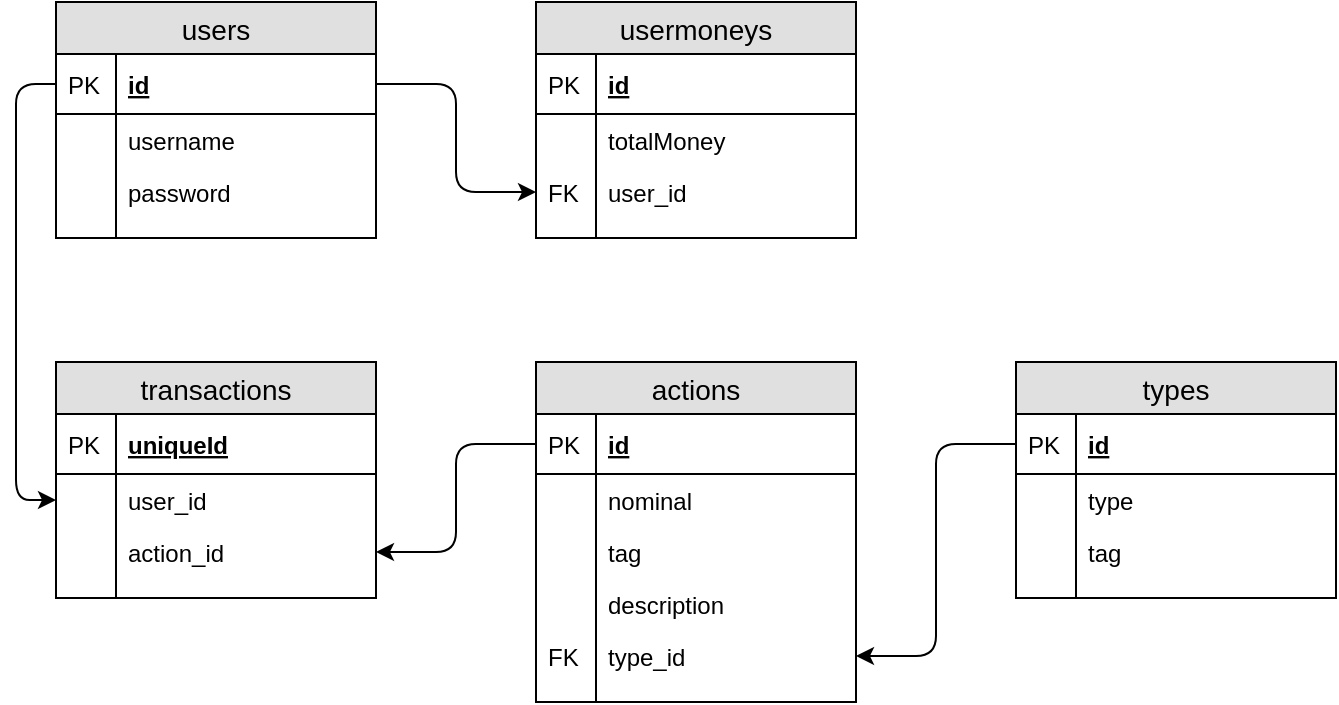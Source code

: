 <mxfile version="12.4.3" type="device" pages="1"><diagram id="ONN73Zl_nfn77dfhbfpN" name="Page-1"><mxGraphModel dx="868" dy="496" grid="1" gridSize="10" guides="1" tooltips="1" connect="1" arrows="1" fold="1" page="1" pageScale="1" pageWidth="850" pageHeight="1100" math="0" shadow="0"><root><mxCell id="0"/><mxCell id="1" parent="0"/><mxCell id="PqbCa-lwHzJ4wrfuf8V5-1" value="users" style="swimlane;fontStyle=0;childLayout=stackLayout;horizontal=1;startSize=26;fillColor=#e0e0e0;horizontalStack=0;resizeParent=1;resizeParentMax=0;resizeLast=0;collapsible=1;marginBottom=0;swimlaneFillColor=#ffffff;align=center;fontSize=14;" vertex="1" parent="1"><mxGeometry x="100" y="100" width="160" height="118" as="geometry"/></mxCell><mxCell id="PqbCa-lwHzJ4wrfuf8V5-48" value="id" style="shape=partialRectangle;top=0;left=0;right=0;bottom=1;align=left;verticalAlign=middle;fillColor=none;spacingLeft=34;spacingRight=4;overflow=hidden;rotatable=0;points=[[0,0.5],[1,0.5]];portConstraint=eastwest;dropTarget=0;fontStyle=5;fontSize=12;" vertex="1" parent="PqbCa-lwHzJ4wrfuf8V5-1"><mxGeometry y="26" width="160" height="30" as="geometry"/></mxCell><mxCell id="PqbCa-lwHzJ4wrfuf8V5-49" value="PK" style="shape=partialRectangle;top=0;left=0;bottom=0;fillColor=none;align=left;verticalAlign=middle;spacingLeft=4;spacingRight=4;overflow=hidden;rotatable=0;points=[];portConstraint=eastwest;part=1;fontSize=12;" vertex="1" connectable="0" parent="PqbCa-lwHzJ4wrfuf8V5-48"><mxGeometry width="30" height="30" as="geometry"/></mxCell><mxCell id="PqbCa-lwHzJ4wrfuf8V5-4" value="username" style="shape=partialRectangle;top=0;left=0;right=0;bottom=0;align=left;verticalAlign=top;fillColor=none;spacingLeft=34;spacingRight=4;overflow=hidden;rotatable=0;points=[[0,0.5],[1,0.5]];portConstraint=eastwest;dropTarget=0;fontSize=12;" vertex="1" parent="PqbCa-lwHzJ4wrfuf8V5-1"><mxGeometry y="56" width="160" height="26" as="geometry"/></mxCell><mxCell id="PqbCa-lwHzJ4wrfuf8V5-5" value="" style="shape=partialRectangle;top=0;left=0;bottom=0;fillColor=none;align=left;verticalAlign=top;spacingLeft=4;spacingRight=4;overflow=hidden;rotatable=0;points=[];portConstraint=eastwest;part=1;fontSize=12;" vertex="1" connectable="0" parent="PqbCa-lwHzJ4wrfuf8V5-4"><mxGeometry width="30" height="26" as="geometry"/></mxCell><mxCell id="PqbCa-lwHzJ4wrfuf8V5-6" value="password" style="shape=partialRectangle;top=0;left=0;right=0;bottom=0;align=left;verticalAlign=top;fillColor=none;spacingLeft=34;spacingRight=4;overflow=hidden;rotatable=0;points=[[0,0.5],[1,0.5]];portConstraint=eastwest;dropTarget=0;fontSize=12;" vertex="1" parent="PqbCa-lwHzJ4wrfuf8V5-1"><mxGeometry y="82" width="160" height="26" as="geometry"/></mxCell><mxCell id="PqbCa-lwHzJ4wrfuf8V5-7" value="" style="shape=partialRectangle;top=0;left=0;bottom=0;fillColor=none;align=left;verticalAlign=top;spacingLeft=4;spacingRight=4;overflow=hidden;rotatable=0;points=[];portConstraint=eastwest;part=1;fontSize=12;" vertex="1" connectable="0" parent="PqbCa-lwHzJ4wrfuf8V5-6"><mxGeometry width="30" height="26" as="geometry"/></mxCell><mxCell id="PqbCa-lwHzJ4wrfuf8V5-10" value="" style="shape=partialRectangle;top=0;left=0;right=0;bottom=0;align=left;verticalAlign=top;fillColor=none;spacingLeft=34;spacingRight=4;overflow=hidden;rotatable=0;points=[[0,0.5],[1,0.5]];portConstraint=eastwest;dropTarget=0;fontSize=12;" vertex="1" parent="PqbCa-lwHzJ4wrfuf8V5-1"><mxGeometry y="108" width="160" height="10" as="geometry"/></mxCell><mxCell id="PqbCa-lwHzJ4wrfuf8V5-11" value="" style="shape=partialRectangle;top=0;left=0;bottom=0;fillColor=none;align=left;verticalAlign=top;spacingLeft=4;spacingRight=4;overflow=hidden;rotatable=0;points=[];portConstraint=eastwest;part=1;fontSize=12;" vertex="1" connectable="0" parent="PqbCa-lwHzJ4wrfuf8V5-10"><mxGeometry width="30" height="10" as="geometry"/></mxCell><mxCell id="PqbCa-lwHzJ4wrfuf8V5-12" value="usermoneys" style="swimlane;fontStyle=0;childLayout=stackLayout;horizontal=1;startSize=26;fillColor=#e0e0e0;horizontalStack=0;resizeParent=1;resizeParentMax=0;resizeLast=0;collapsible=1;marginBottom=0;swimlaneFillColor=#ffffff;align=center;fontSize=14;" vertex="1" parent="1"><mxGeometry x="340" y="100" width="160" height="118" as="geometry"/></mxCell><mxCell id="PqbCa-lwHzJ4wrfuf8V5-13" value="id" style="shape=partialRectangle;top=0;left=0;right=0;bottom=1;align=left;verticalAlign=middle;fillColor=none;spacingLeft=34;spacingRight=4;overflow=hidden;rotatable=0;points=[[0,0.5],[1,0.5]];portConstraint=eastwest;dropTarget=0;fontStyle=5;fontSize=12;" vertex="1" parent="PqbCa-lwHzJ4wrfuf8V5-12"><mxGeometry y="26" width="160" height="30" as="geometry"/></mxCell><mxCell id="PqbCa-lwHzJ4wrfuf8V5-14" value="PK" style="shape=partialRectangle;top=0;left=0;bottom=0;fillColor=none;align=left;verticalAlign=middle;spacingLeft=4;spacingRight=4;overflow=hidden;rotatable=0;points=[];portConstraint=eastwest;part=1;fontSize=12;" vertex="1" connectable="0" parent="PqbCa-lwHzJ4wrfuf8V5-13"><mxGeometry width="30" height="30" as="geometry"/></mxCell><mxCell id="PqbCa-lwHzJ4wrfuf8V5-15" value="totalMoney" style="shape=partialRectangle;top=0;left=0;right=0;bottom=0;align=left;verticalAlign=top;fillColor=none;spacingLeft=34;spacingRight=4;overflow=hidden;rotatable=0;points=[[0,0.5],[1,0.5]];portConstraint=eastwest;dropTarget=0;fontSize=12;" vertex="1" parent="PqbCa-lwHzJ4wrfuf8V5-12"><mxGeometry y="56" width="160" height="26" as="geometry"/></mxCell><mxCell id="PqbCa-lwHzJ4wrfuf8V5-16" value="" style="shape=partialRectangle;top=0;left=0;bottom=0;fillColor=none;align=left;verticalAlign=top;spacingLeft=4;spacingRight=4;overflow=hidden;rotatable=0;points=[];portConstraint=eastwest;part=1;fontSize=12;" vertex="1" connectable="0" parent="PqbCa-lwHzJ4wrfuf8V5-15"><mxGeometry width="30" height="26" as="geometry"/></mxCell><mxCell id="PqbCa-lwHzJ4wrfuf8V5-17" value="user_id" style="shape=partialRectangle;top=0;left=0;right=0;bottom=0;align=left;verticalAlign=top;fillColor=none;spacingLeft=34;spacingRight=4;overflow=hidden;rotatable=0;points=[[0,0.5],[1,0.5]];portConstraint=eastwest;dropTarget=0;fontSize=12;" vertex="1" parent="PqbCa-lwHzJ4wrfuf8V5-12"><mxGeometry y="82" width="160" height="26" as="geometry"/></mxCell><mxCell id="PqbCa-lwHzJ4wrfuf8V5-18" value="FK" style="shape=partialRectangle;top=0;left=0;bottom=0;fillColor=none;align=left;verticalAlign=top;spacingLeft=4;spacingRight=4;overflow=hidden;rotatable=0;points=[];portConstraint=eastwest;part=1;fontSize=12;" vertex="1" connectable="0" parent="PqbCa-lwHzJ4wrfuf8V5-17"><mxGeometry width="30" height="26" as="geometry"/></mxCell><mxCell id="PqbCa-lwHzJ4wrfuf8V5-21" value="" style="shape=partialRectangle;top=0;left=0;right=0;bottom=0;align=left;verticalAlign=top;fillColor=none;spacingLeft=34;spacingRight=4;overflow=hidden;rotatable=0;points=[[0,0.5],[1,0.5]];portConstraint=eastwest;dropTarget=0;fontSize=12;" vertex="1" parent="PqbCa-lwHzJ4wrfuf8V5-12"><mxGeometry y="108" width="160" height="10" as="geometry"/></mxCell><mxCell id="PqbCa-lwHzJ4wrfuf8V5-22" value="" style="shape=partialRectangle;top=0;left=0;bottom=0;fillColor=none;align=left;verticalAlign=top;spacingLeft=4;spacingRight=4;overflow=hidden;rotatable=0;points=[];portConstraint=eastwest;part=1;fontSize=12;" vertex="1" connectable="0" parent="PqbCa-lwHzJ4wrfuf8V5-21"><mxGeometry width="30" height="10" as="geometry"/></mxCell><mxCell id="PqbCa-lwHzJ4wrfuf8V5-23" value="" style="edgeStyle=orthogonalEdgeStyle;rounded=1;orthogonalLoop=1;jettySize=auto;html=1;entryX=0;entryY=0.5;entryDx=0;entryDy=0;exitX=1;exitY=0.5;exitDx=0;exitDy=0;" edge="1" parent="1" source="PqbCa-lwHzJ4wrfuf8V5-48" target="PqbCa-lwHzJ4wrfuf8V5-17"><mxGeometry relative="1" as="geometry"><mxPoint x="260" y="171" as="sourcePoint"/></mxGeometry></mxCell><mxCell id="PqbCa-lwHzJ4wrfuf8V5-24" value="actions" style="swimlane;fontStyle=0;childLayout=stackLayout;horizontal=1;startSize=26;fillColor=#e0e0e0;horizontalStack=0;resizeParent=1;resizeParentMax=0;resizeLast=0;collapsible=1;marginBottom=0;swimlaneFillColor=#ffffff;align=center;fontSize=14;" vertex="1" parent="1"><mxGeometry x="340" y="280" width="160" height="170" as="geometry"/></mxCell><mxCell id="PqbCa-lwHzJ4wrfuf8V5-25" value="id" style="shape=partialRectangle;top=0;left=0;right=0;bottom=1;align=left;verticalAlign=middle;fillColor=none;spacingLeft=34;spacingRight=4;overflow=hidden;rotatable=0;points=[[0,0.5],[1,0.5]];portConstraint=eastwest;dropTarget=0;fontStyle=5;fontSize=12;" vertex="1" parent="PqbCa-lwHzJ4wrfuf8V5-24"><mxGeometry y="26" width="160" height="30" as="geometry"/></mxCell><mxCell id="PqbCa-lwHzJ4wrfuf8V5-26" value="PK" style="shape=partialRectangle;top=0;left=0;bottom=0;fillColor=none;align=left;verticalAlign=middle;spacingLeft=4;spacingRight=4;overflow=hidden;rotatable=0;points=[];portConstraint=eastwest;part=1;fontSize=12;" vertex="1" connectable="0" parent="PqbCa-lwHzJ4wrfuf8V5-25"><mxGeometry width="30" height="30" as="geometry"/></mxCell><mxCell id="PqbCa-lwHzJ4wrfuf8V5-27" value="nominal" style="shape=partialRectangle;top=0;left=0;right=0;bottom=0;align=left;verticalAlign=top;fillColor=none;spacingLeft=34;spacingRight=4;overflow=hidden;rotatable=0;points=[[0,0.5],[1,0.5]];portConstraint=eastwest;dropTarget=0;fontSize=12;" vertex="1" parent="PqbCa-lwHzJ4wrfuf8V5-24"><mxGeometry y="56" width="160" height="26" as="geometry"/></mxCell><mxCell id="PqbCa-lwHzJ4wrfuf8V5-28" value="" style="shape=partialRectangle;top=0;left=0;bottom=0;fillColor=none;align=left;verticalAlign=top;spacingLeft=4;spacingRight=4;overflow=hidden;rotatable=0;points=[];portConstraint=eastwest;part=1;fontSize=12;" vertex="1" connectable="0" parent="PqbCa-lwHzJ4wrfuf8V5-27"><mxGeometry width="30" height="26" as="geometry"/></mxCell><mxCell id="PqbCa-lwHzJ4wrfuf8V5-31" value="tag" style="shape=partialRectangle;top=0;left=0;right=0;bottom=0;align=left;verticalAlign=top;fillColor=none;spacingLeft=34;spacingRight=4;overflow=hidden;rotatable=0;points=[[0,0.5],[1,0.5]];portConstraint=eastwest;dropTarget=0;fontSize=12;" vertex="1" parent="PqbCa-lwHzJ4wrfuf8V5-24"><mxGeometry y="82" width="160" height="26" as="geometry"/></mxCell><mxCell id="PqbCa-lwHzJ4wrfuf8V5-32" value="" style="shape=partialRectangle;top=0;left=0;bottom=0;fillColor=none;align=left;verticalAlign=top;spacingLeft=4;spacingRight=4;overflow=hidden;rotatable=0;points=[];portConstraint=eastwest;part=1;fontSize=12;" vertex="1" connectable="0" parent="PqbCa-lwHzJ4wrfuf8V5-31"><mxGeometry width="30" height="26" as="geometry"/></mxCell><mxCell id="PqbCa-lwHzJ4wrfuf8V5-35" value="description" style="shape=partialRectangle;top=0;left=0;right=0;bottom=0;align=left;verticalAlign=top;fillColor=none;spacingLeft=34;spacingRight=4;overflow=hidden;rotatable=0;points=[[0,0.5],[1,0.5]];portConstraint=eastwest;dropTarget=0;fontSize=12;" vertex="1" parent="PqbCa-lwHzJ4wrfuf8V5-24"><mxGeometry y="108" width="160" height="26" as="geometry"/></mxCell><mxCell id="PqbCa-lwHzJ4wrfuf8V5-36" value="" style="shape=partialRectangle;top=0;left=0;bottom=0;fillColor=none;align=left;verticalAlign=top;spacingLeft=4;spacingRight=4;overflow=hidden;rotatable=0;points=[];portConstraint=eastwest;part=1;fontSize=12;" vertex="1" connectable="0" parent="PqbCa-lwHzJ4wrfuf8V5-35"><mxGeometry width="30" height="26" as="geometry"/></mxCell><mxCell id="PqbCa-lwHzJ4wrfuf8V5-29" value="type_id" style="shape=partialRectangle;top=0;left=0;right=0;bottom=0;align=left;verticalAlign=top;fillColor=none;spacingLeft=34;spacingRight=4;overflow=hidden;rotatable=0;points=[[0,0.5],[1,0.5]];portConstraint=eastwest;dropTarget=0;fontSize=12;" vertex="1" parent="PqbCa-lwHzJ4wrfuf8V5-24"><mxGeometry y="134" width="160" height="26" as="geometry"/></mxCell><mxCell id="PqbCa-lwHzJ4wrfuf8V5-30" value="FK" style="shape=partialRectangle;top=0;left=0;bottom=0;fillColor=none;align=left;verticalAlign=top;spacingLeft=4;spacingRight=4;overflow=hidden;rotatable=0;points=[];portConstraint=eastwest;part=1;fontSize=12;" vertex="1" connectable="0" parent="PqbCa-lwHzJ4wrfuf8V5-29"><mxGeometry width="30" height="26" as="geometry"/></mxCell><mxCell id="PqbCa-lwHzJ4wrfuf8V5-33" value="" style="shape=partialRectangle;top=0;left=0;right=0;bottom=0;align=left;verticalAlign=top;fillColor=none;spacingLeft=34;spacingRight=4;overflow=hidden;rotatable=0;points=[[0,0.5],[1,0.5]];portConstraint=eastwest;dropTarget=0;fontSize=12;" vertex="1" parent="PqbCa-lwHzJ4wrfuf8V5-24"><mxGeometry y="160" width="160" height="10" as="geometry"/></mxCell><mxCell id="PqbCa-lwHzJ4wrfuf8V5-34" value="" style="shape=partialRectangle;top=0;left=0;bottom=0;fillColor=none;align=left;verticalAlign=top;spacingLeft=4;spacingRight=4;overflow=hidden;rotatable=0;points=[];portConstraint=eastwest;part=1;fontSize=12;" vertex="1" connectable="0" parent="PqbCa-lwHzJ4wrfuf8V5-33"><mxGeometry width="30" height="10" as="geometry"/></mxCell><mxCell id="PqbCa-lwHzJ4wrfuf8V5-37" value="transactions" style="swimlane;fontStyle=0;childLayout=stackLayout;horizontal=1;startSize=26;fillColor=#e0e0e0;horizontalStack=0;resizeParent=1;resizeParentMax=0;resizeLast=0;collapsible=1;marginBottom=0;swimlaneFillColor=#ffffff;align=center;fontSize=14;" vertex="1" parent="1"><mxGeometry x="100" y="280" width="160" height="118" as="geometry"/></mxCell><mxCell id="PqbCa-lwHzJ4wrfuf8V5-38" value="uniqueId" style="shape=partialRectangle;top=0;left=0;right=0;bottom=1;align=left;verticalAlign=middle;fillColor=none;spacingLeft=34;spacingRight=4;overflow=hidden;rotatable=0;points=[[0,0.5],[1,0.5]];portConstraint=eastwest;dropTarget=0;fontStyle=5;fontSize=12;" vertex="1" parent="PqbCa-lwHzJ4wrfuf8V5-37"><mxGeometry y="26" width="160" height="30" as="geometry"/></mxCell><mxCell id="PqbCa-lwHzJ4wrfuf8V5-39" value="PK" style="shape=partialRectangle;top=0;left=0;bottom=0;fillColor=none;align=left;verticalAlign=middle;spacingLeft=4;spacingRight=4;overflow=hidden;rotatable=0;points=[];portConstraint=eastwest;part=1;fontSize=12;" vertex="1" connectable="0" parent="PqbCa-lwHzJ4wrfuf8V5-38"><mxGeometry width="30" height="30" as="geometry"/></mxCell><mxCell id="PqbCa-lwHzJ4wrfuf8V5-40" value="user_id" style="shape=partialRectangle;top=0;left=0;right=0;bottom=0;align=left;verticalAlign=top;fillColor=none;spacingLeft=34;spacingRight=4;overflow=hidden;rotatable=0;points=[[0,0.5],[1,0.5]];portConstraint=eastwest;dropTarget=0;fontSize=12;" vertex="1" parent="PqbCa-lwHzJ4wrfuf8V5-37"><mxGeometry y="56" width="160" height="26" as="geometry"/></mxCell><mxCell id="PqbCa-lwHzJ4wrfuf8V5-41" value="" style="shape=partialRectangle;top=0;left=0;bottom=0;fillColor=none;align=left;verticalAlign=top;spacingLeft=4;spacingRight=4;overflow=hidden;rotatable=0;points=[];portConstraint=eastwest;part=1;fontSize=12;" vertex="1" connectable="0" parent="PqbCa-lwHzJ4wrfuf8V5-40"><mxGeometry width="30" height="26" as="geometry"/></mxCell><mxCell id="PqbCa-lwHzJ4wrfuf8V5-42" value="action_id" style="shape=partialRectangle;top=0;left=0;right=0;bottom=0;align=left;verticalAlign=top;fillColor=none;spacingLeft=34;spacingRight=4;overflow=hidden;rotatable=0;points=[[0,0.5],[1,0.5]];portConstraint=eastwest;dropTarget=0;fontSize=12;" vertex="1" parent="PqbCa-lwHzJ4wrfuf8V5-37"><mxGeometry y="82" width="160" height="26" as="geometry"/></mxCell><mxCell id="PqbCa-lwHzJ4wrfuf8V5-43" value="" style="shape=partialRectangle;top=0;left=0;bottom=0;fillColor=none;align=left;verticalAlign=top;spacingLeft=4;spacingRight=4;overflow=hidden;rotatable=0;points=[];portConstraint=eastwest;part=1;fontSize=12;" vertex="1" connectable="0" parent="PqbCa-lwHzJ4wrfuf8V5-42"><mxGeometry width="30" height="26" as="geometry"/></mxCell><mxCell id="PqbCa-lwHzJ4wrfuf8V5-46" value="" style="shape=partialRectangle;top=0;left=0;right=0;bottom=0;align=left;verticalAlign=top;fillColor=none;spacingLeft=34;spacingRight=4;overflow=hidden;rotatable=0;points=[[0,0.5],[1,0.5]];portConstraint=eastwest;dropTarget=0;fontSize=12;" vertex="1" parent="PqbCa-lwHzJ4wrfuf8V5-37"><mxGeometry y="108" width="160" height="10" as="geometry"/></mxCell><mxCell id="PqbCa-lwHzJ4wrfuf8V5-47" value="" style="shape=partialRectangle;top=0;left=0;bottom=0;fillColor=none;align=left;verticalAlign=top;spacingLeft=4;spacingRight=4;overflow=hidden;rotatable=0;points=[];portConstraint=eastwest;part=1;fontSize=12;" vertex="1" connectable="0" parent="PqbCa-lwHzJ4wrfuf8V5-46"><mxGeometry width="30" height="10" as="geometry"/></mxCell><mxCell id="PqbCa-lwHzJ4wrfuf8V5-50" style="edgeStyle=orthogonalEdgeStyle;rounded=1;orthogonalLoop=1;jettySize=auto;html=1;entryX=0;entryY=0.5;entryDx=0;entryDy=0;" edge="1" parent="1" source="PqbCa-lwHzJ4wrfuf8V5-48" target="PqbCa-lwHzJ4wrfuf8V5-40"><mxGeometry relative="1" as="geometry"/></mxCell><mxCell id="PqbCa-lwHzJ4wrfuf8V5-53" style="edgeStyle=orthogonalEdgeStyle;rounded=1;orthogonalLoop=1;jettySize=auto;html=1;entryX=1;entryY=0.5;entryDx=0;entryDy=0;strokeColor=none;" edge="1" parent="1" source="PqbCa-lwHzJ4wrfuf8V5-25" target="PqbCa-lwHzJ4wrfuf8V5-42"><mxGeometry relative="1" as="geometry"/></mxCell><mxCell id="PqbCa-lwHzJ4wrfuf8V5-54" value="types" style="swimlane;fontStyle=0;childLayout=stackLayout;horizontal=1;startSize=26;fillColor=#e0e0e0;horizontalStack=0;resizeParent=1;resizeParentMax=0;resizeLast=0;collapsible=1;marginBottom=0;swimlaneFillColor=#ffffff;align=center;fontSize=14;" vertex="1" parent="1"><mxGeometry x="580" y="280" width="160" height="118" as="geometry"/></mxCell><mxCell id="PqbCa-lwHzJ4wrfuf8V5-55" value="id" style="shape=partialRectangle;top=0;left=0;right=0;bottom=1;align=left;verticalAlign=middle;fillColor=none;spacingLeft=34;spacingRight=4;overflow=hidden;rotatable=0;points=[[0,0.5],[1,0.5]];portConstraint=eastwest;dropTarget=0;fontStyle=5;fontSize=12;" vertex="1" parent="PqbCa-lwHzJ4wrfuf8V5-54"><mxGeometry y="26" width="160" height="30" as="geometry"/></mxCell><mxCell id="PqbCa-lwHzJ4wrfuf8V5-56" value="PK" style="shape=partialRectangle;top=0;left=0;bottom=0;fillColor=none;align=left;verticalAlign=middle;spacingLeft=4;spacingRight=4;overflow=hidden;rotatable=0;points=[];portConstraint=eastwest;part=1;fontSize=12;" vertex="1" connectable="0" parent="PqbCa-lwHzJ4wrfuf8V5-55"><mxGeometry width="30" height="30" as="geometry"/></mxCell><mxCell id="PqbCa-lwHzJ4wrfuf8V5-57" value="type" style="shape=partialRectangle;top=0;left=0;right=0;bottom=0;align=left;verticalAlign=top;fillColor=none;spacingLeft=34;spacingRight=4;overflow=hidden;rotatable=0;points=[[0,0.5],[1,0.5]];portConstraint=eastwest;dropTarget=0;fontSize=12;" vertex="1" parent="PqbCa-lwHzJ4wrfuf8V5-54"><mxGeometry y="56" width="160" height="26" as="geometry"/></mxCell><mxCell id="PqbCa-lwHzJ4wrfuf8V5-58" value="" style="shape=partialRectangle;top=0;left=0;bottom=0;fillColor=none;align=left;verticalAlign=top;spacingLeft=4;spacingRight=4;overflow=hidden;rotatable=0;points=[];portConstraint=eastwest;part=1;fontSize=12;" vertex="1" connectable="0" parent="PqbCa-lwHzJ4wrfuf8V5-57"><mxGeometry width="30" height="26" as="geometry"/></mxCell><mxCell id="PqbCa-lwHzJ4wrfuf8V5-59" value="tag" style="shape=partialRectangle;top=0;left=0;right=0;bottom=0;align=left;verticalAlign=top;fillColor=none;spacingLeft=34;spacingRight=4;overflow=hidden;rotatable=0;points=[[0,0.5],[1,0.5]];portConstraint=eastwest;dropTarget=0;fontSize=12;" vertex="1" parent="PqbCa-lwHzJ4wrfuf8V5-54"><mxGeometry y="82" width="160" height="26" as="geometry"/></mxCell><mxCell id="PqbCa-lwHzJ4wrfuf8V5-60" value="" style="shape=partialRectangle;top=0;left=0;bottom=0;fillColor=none;align=left;verticalAlign=top;spacingLeft=4;spacingRight=4;overflow=hidden;rotatable=0;points=[];portConstraint=eastwest;part=1;fontSize=12;" vertex="1" connectable="0" parent="PqbCa-lwHzJ4wrfuf8V5-59"><mxGeometry width="30" height="26" as="geometry"/></mxCell><mxCell id="PqbCa-lwHzJ4wrfuf8V5-63" value="" style="shape=partialRectangle;top=0;left=0;right=0;bottom=0;align=left;verticalAlign=top;fillColor=none;spacingLeft=34;spacingRight=4;overflow=hidden;rotatable=0;points=[[0,0.5],[1,0.5]];portConstraint=eastwest;dropTarget=0;fontSize=12;" vertex="1" parent="PqbCa-lwHzJ4wrfuf8V5-54"><mxGeometry y="108" width="160" height="10" as="geometry"/></mxCell><mxCell id="PqbCa-lwHzJ4wrfuf8V5-64" value="" style="shape=partialRectangle;top=0;left=0;bottom=0;fillColor=none;align=left;verticalAlign=top;spacingLeft=4;spacingRight=4;overflow=hidden;rotatable=0;points=[];portConstraint=eastwest;part=1;fontSize=12;" vertex="1" connectable="0" parent="PqbCa-lwHzJ4wrfuf8V5-63"><mxGeometry width="30" height="10" as="geometry"/></mxCell><mxCell id="PqbCa-lwHzJ4wrfuf8V5-65" style="edgeStyle=orthogonalEdgeStyle;rounded=1;orthogonalLoop=1;jettySize=auto;html=1;entryX=1;entryY=0.5;entryDx=0;entryDy=0;" edge="1" parent="1" source="PqbCa-lwHzJ4wrfuf8V5-55" target="PqbCa-lwHzJ4wrfuf8V5-29"><mxGeometry relative="1" as="geometry"/></mxCell><mxCell id="PqbCa-lwHzJ4wrfuf8V5-66" style="edgeStyle=orthogonalEdgeStyle;rounded=1;orthogonalLoop=1;jettySize=auto;html=1;entryX=1;entryY=0.5;entryDx=0;entryDy=0;" edge="1" parent="1" source="PqbCa-lwHzJ4wrfuf8V5-25" target="PqbCa-lwHzJ4wrfuf8V5-42"><mxGeometry relative="1" as="geometry"/></mxCell></root></mxGraphModel></diagram></mxfile>